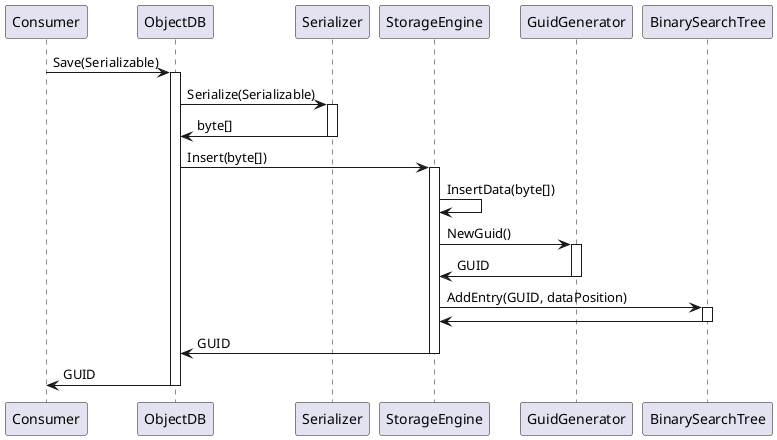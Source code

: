 @startuml
participant Consumer
participant ObjectDB
participant Serializer
participant StorageEngine
participant GuidGenerator
participant BinarySearchTree

Consumer -> ObjectDB ++: Save(Serializable)

ObjectDB  -> Serializer ++: Serialize(Serializable)
Serializer -> ObjectDB --: byte[]

ObjectDB -> StorageEngine ++: Insert(byte[])

StorageEngine -> StorageEngine: InsertData(byte[])

StorageEngine -> GuidGenerator ++: NewGuid()
GuidGenerator -> StorageEngine --: GUID

StorageEngine -> BinarySearchTree ++: AddEntry(GUID, dataPosition)
BinarySearchTree -> StorageEngine --

StorageEngine -> ObjectDB --: GUID

ObjectDB -> Consumer --: GUID

@enduml
